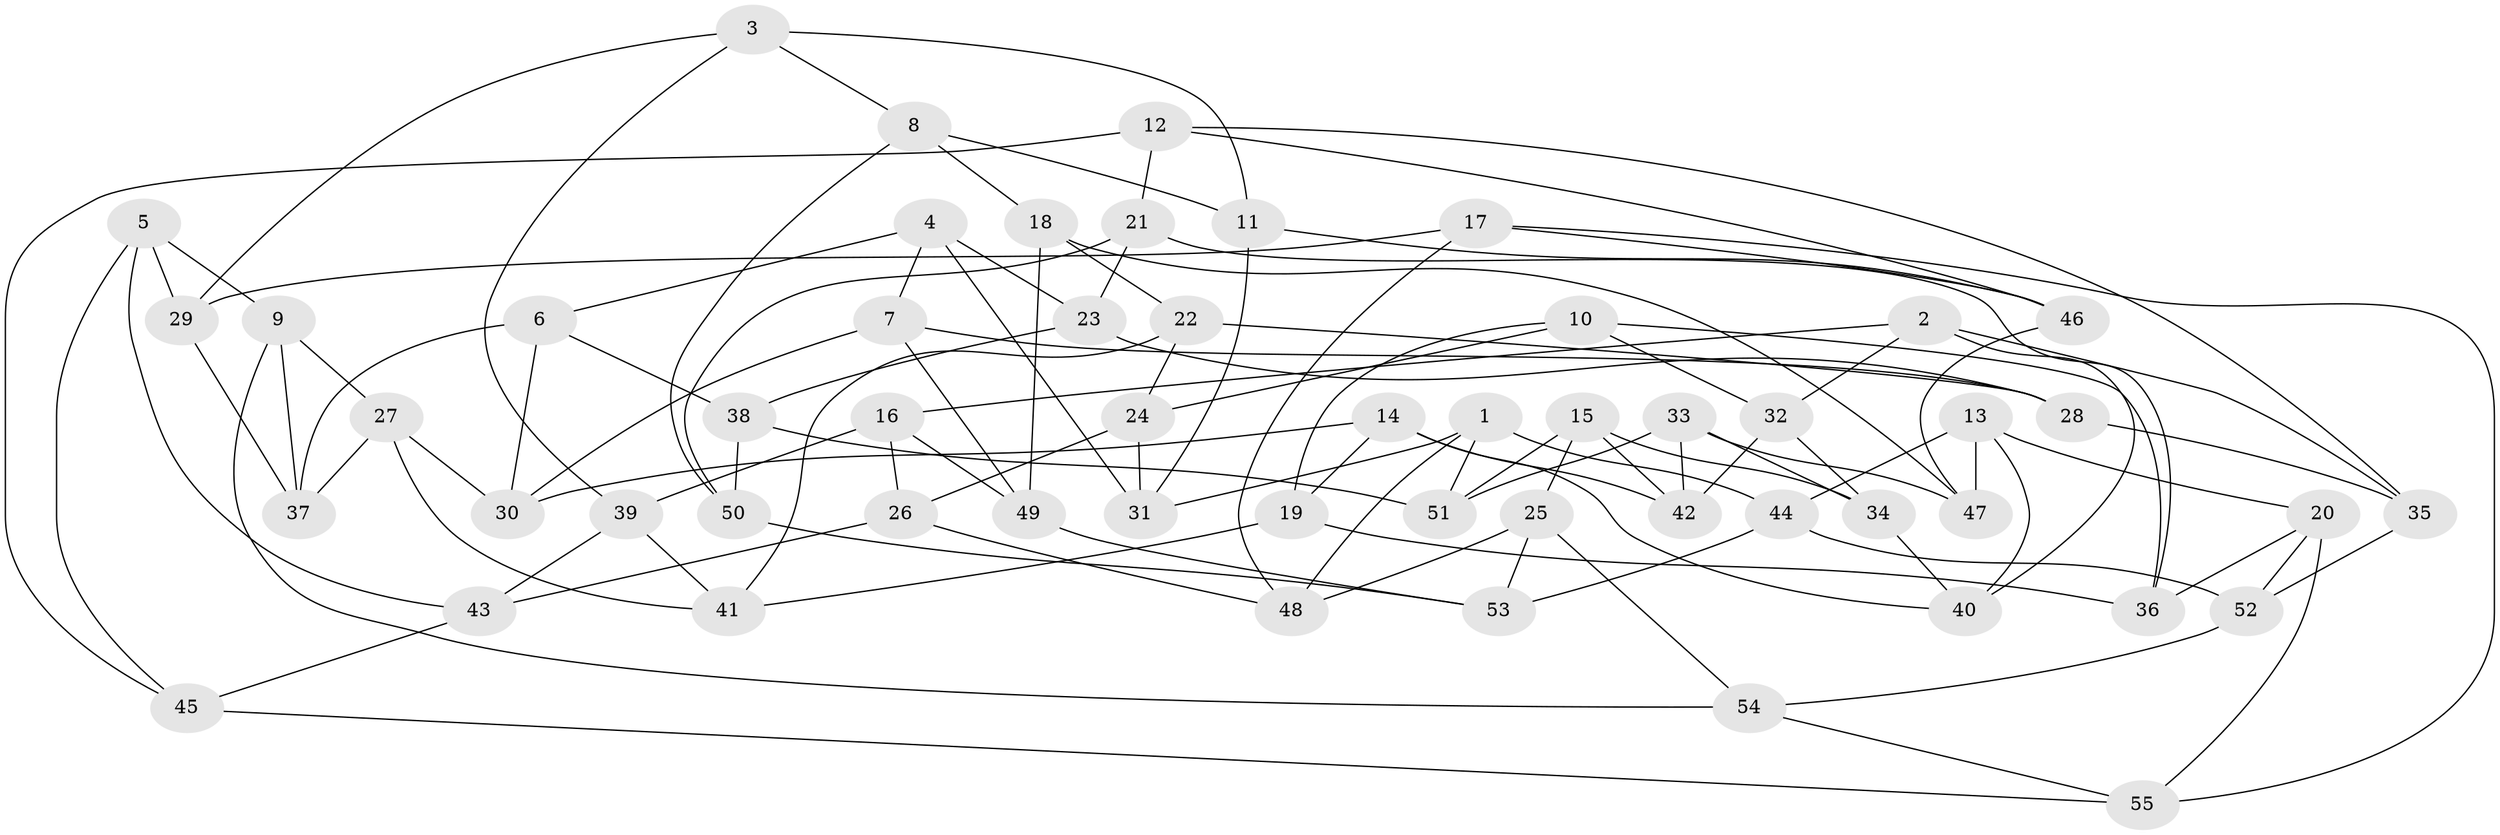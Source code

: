// Generated by graph-tools (version 1.1) at 2025/38/03/09/25 02:38:06]
// undirected, 55 vertices, 110 edges
graph export_dot {
graph [start="1"]
  node [color=gray90,style=filled];
  1;
  2;
  3;
  4;
  5;
  6;
  7;
  8;
  9;
  10;
  11;
  12;
  13;
  14;
  15;
  16;
  17;
  18;
  19;
  20;
  21;
  22;
  23;
  24;
  25;
  26;
  27;
  28;
  29;
  30;
  31;
  32;
  33;
  34;
  35;
  36;
  37;
  38;
  39;
  40;
  41;
  42;
  43;
  44;
  45;
  46;
  47;
  48;
  49;
  50;
  51;
  52;
  53;
  54;
  55;
  1 -- 48;
  1 -- 44;
  1 -- 31;
  1 -- 51;
  2 -- 16;
  2 -- 35;
  2 -- 40;
  2 -- 32;
  3 -- 29;
  3 -- 39;
  3 -- 11;
  3 -- 8;
  4 -- 6;
  4 -- 7;
  4 -- 23;
  4 -- 31;
  5 -- 9;
  5 -- 45;
  5 -- 29;
  5 -- 43;
  6 -- 30;
  6 -- 38;
  6 -- 37;
  7 -- 30;
  7 -- 28;
  7 -- 49;
  8 -- 18;
  8 -- 11;
  8 -- 50;
  9 -- 27;
  9 -- 37;
  9 -- 54;
  10 -- 32;
  10 -- 19;
  10 -- 24;
  10 -- 36;
  11 -- 31;
  11 -- 46;
  12 -- 35;
  12 -- 46;
  12 -- 45;
  12 -- 21;
  13 -- 44;
  13 -- 20;
  13 -- 47;
  13 -- 40;
  14 -- 40;
  14 -- 19;
  14 -- 30;
  14 -- 42;
  15 -- 25;
  15 -- 42;
  15 -- 51;
  15 -- 34;
  16 -- 26;
  16 -- 49;
  16 -- 39;
  17 -- 29;
  17 -- 46;
  17 -- 48;
  17 -- 55;
  18 -- 22;
  18 -- 49;
  18 -- 47;
  19 -- 41;
  19 -- 36;
  20 -- 36;
  20 -- 52;
  20 -- 55;
  21 -- 50;
  21 -- 36;
  21 -- 23;
  22 -- 24;
  22 -- 28;
  22 -- 41;
  23 -- 38;
  23 -- 28;
  24 -- 26;
  24 -- 31;
  25 -- 54;
  25 -- 48;
  25 -- 53;
  26 -- 43;
  26 -- 48;
  27 -- 37;
  27 -- 41;
  27 -- 30;
  28 -- 35;
  29 -- 37;
  32 -- 34;
  32 -- 42;
  33 -- 34;
  33 -- 51;
  33 -- 47;
  33 -- 42;
  34 -- 40;
  35 -- 52;
  38 -- 51;
  38 -- 50;
  39 -- 43;
  39 -- 41;
  43 -- 45;
  44 -- 52;
  44 -- 53;
  45 -- 55;
  46 -- 47;
  49 -- 53;
  50 -- 53;
  52 -- 54;
  54 -- 55;
}
